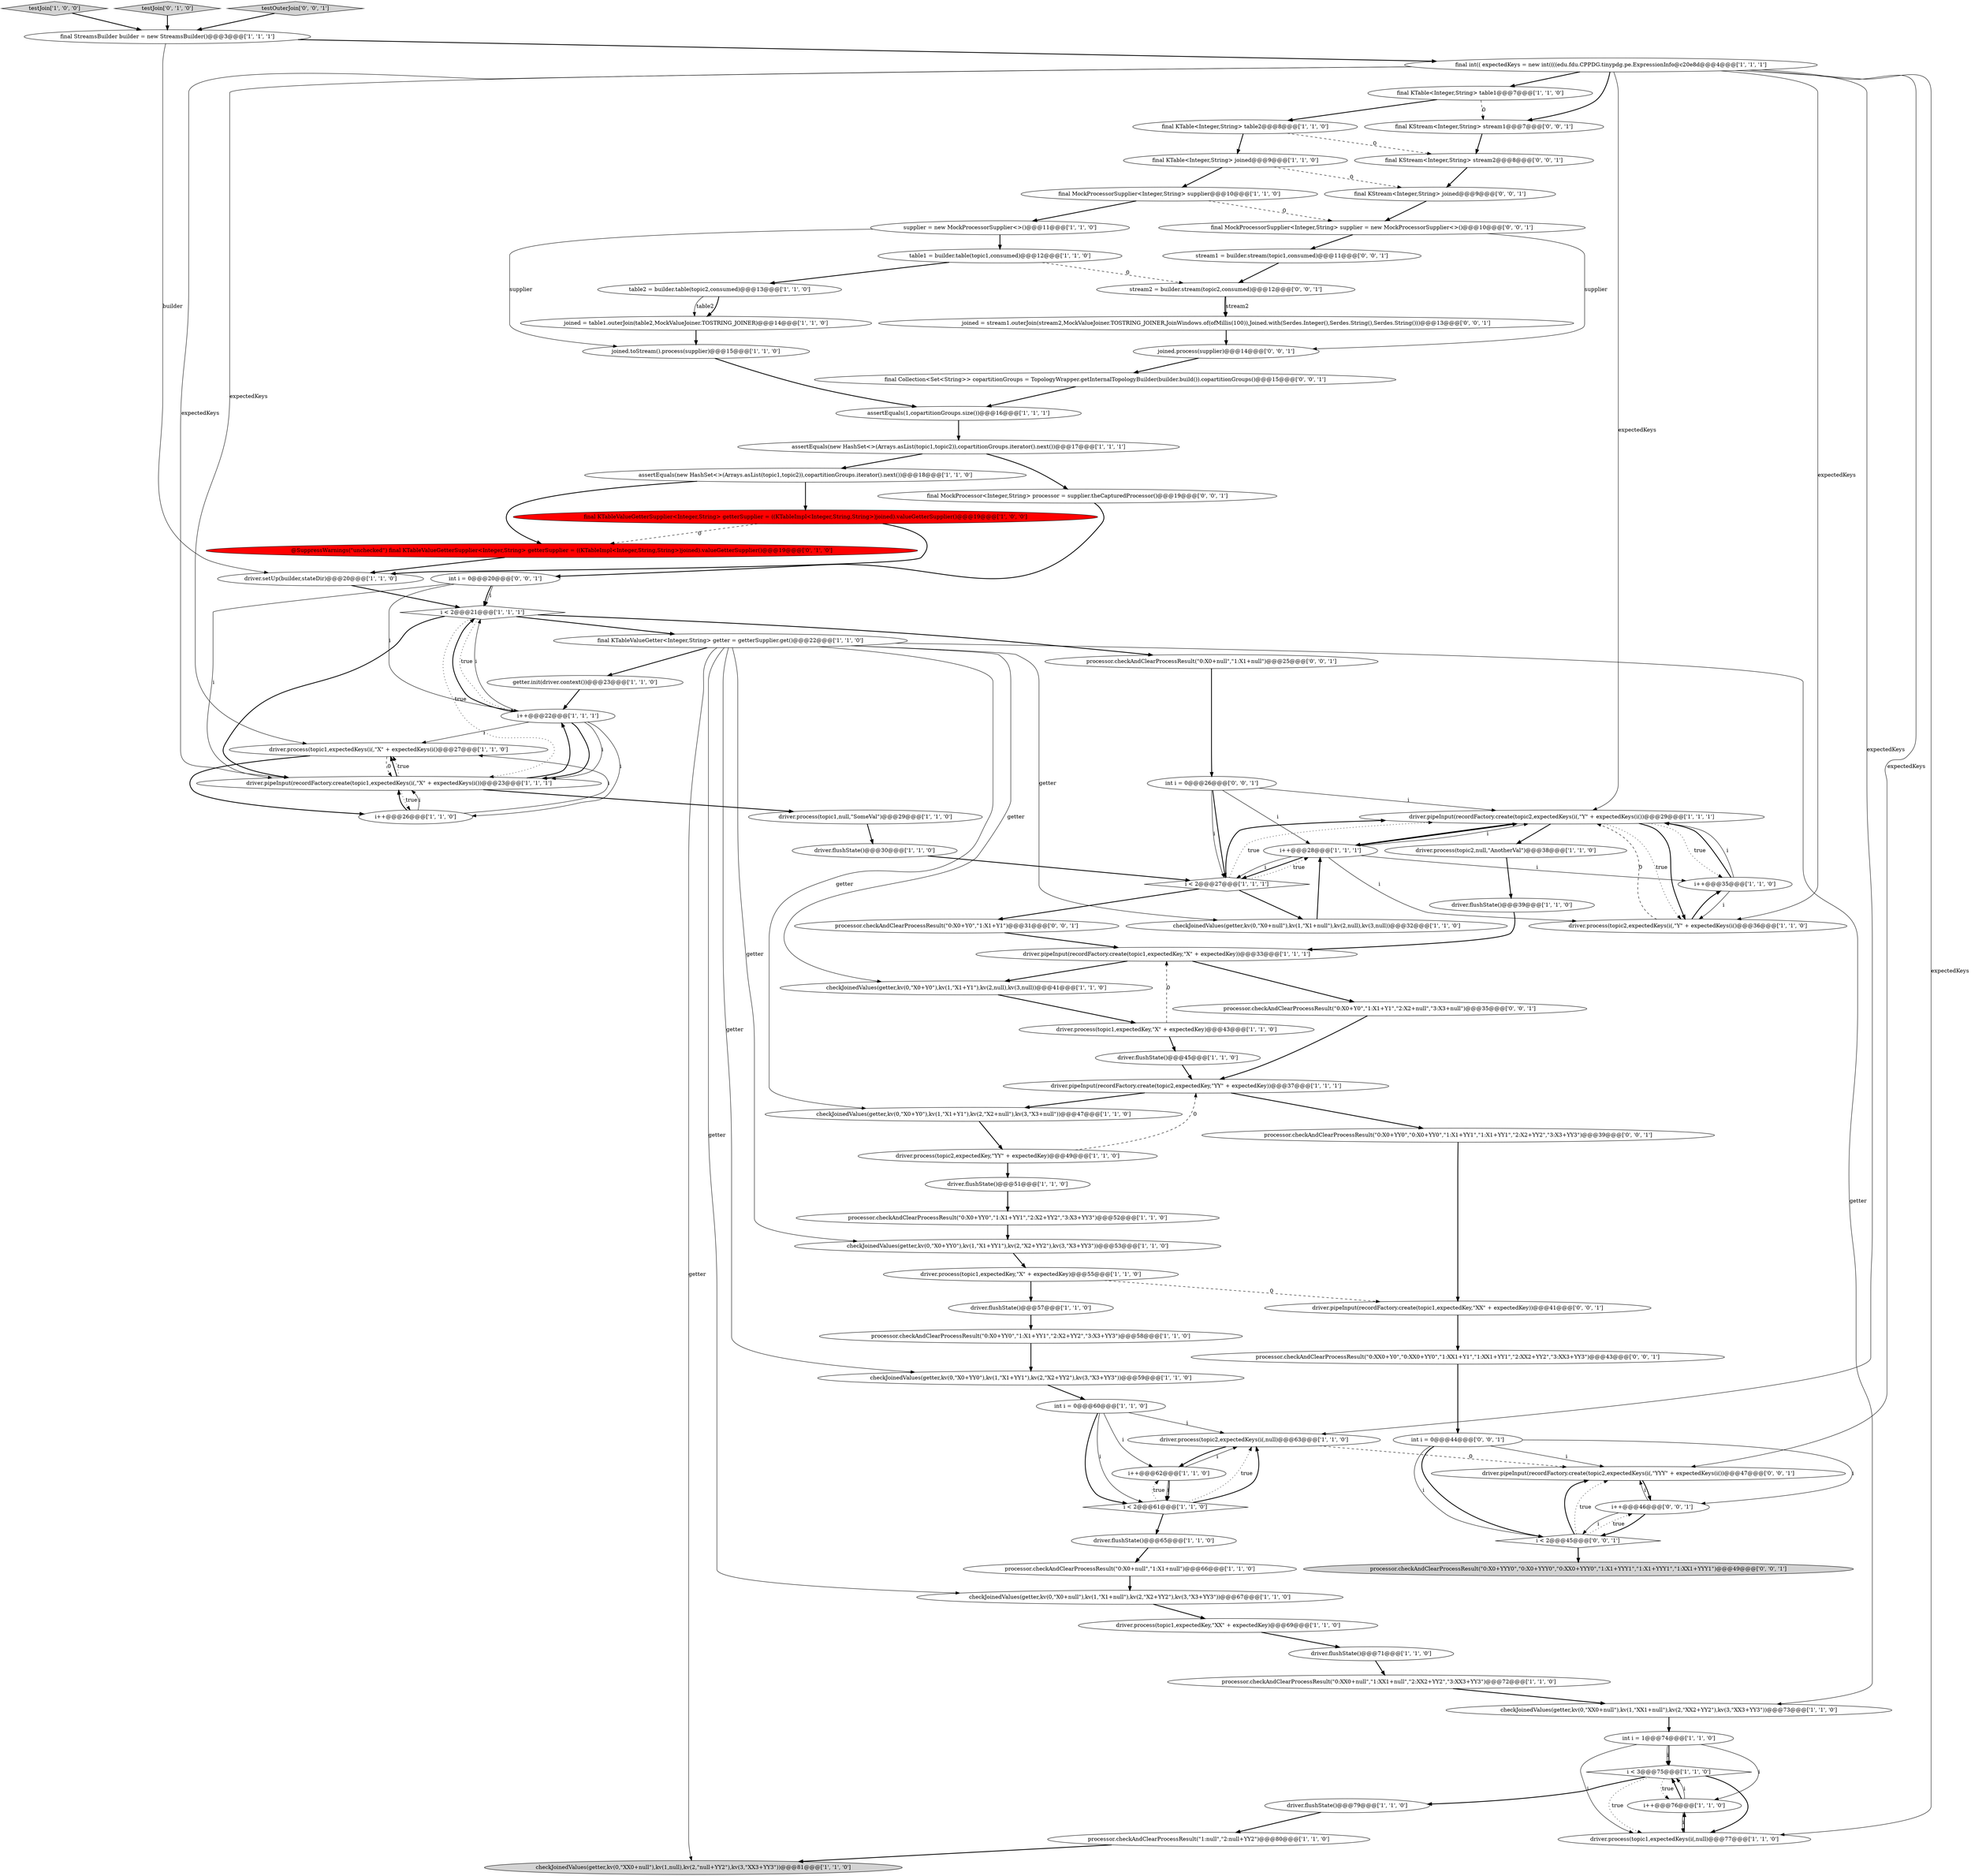 digraph {
26 [style = filled, label = "final StreamsBuilder builder = new StreamsBuilder()@@@3@@@['1', '1', '1']", fillcolor = white, shape = ellipse image = "AAA0AAABBB1BBB"];
91 [style = filled, label = "i++@@@46@@@['0', '0', '1']", fillcolor = white, shape = ellipse image = "AAA0AAABBB3BBB"];
86 [style = filled, label = "final KStream<Integer,String> stream1@@@7@@@['0', '0', '1']", fillcolor = white, shape = ellipse image = "AAA0AAABBB3BBB"];
67 [style = filled, label = "@SuppressWarnings(\"unchecked\") final KTableValueGetterSupplier<Integer,String> getterSupplier = ((KTableImpl<Integer,String,String>)joined).valueGetterSupplier()@@@19@@@['0', '1', '0']", fillcolor = red, shape = ellipse image = "AAA1AAABBB2BBB"];
72 [style = filled, label = "int i = 0@@@20@@@['0', '0', '1']", fillcolor = white, shape = ellipse image = "AAA0AAABBB3BBB"];
41 [style = filled, label = "driver.flushState()@@@30@@@['1', '1', '0']", fillcolor = white, shape = ellipse image = "AAA0AAABBB1BBB"];
90 [style = filled, label = "stream1 = builder.stream(topic1,consumed)@@@11@@@['0', '0', '1']", fillcolor = white, shape = ellipse image = "AAA0AAABBB3BBB"];
78 [style = filled, label = "int i = 0@@@26@@@['0', '0', '1']", fillcolor = white, shape = ellipse image = "AAA0AAABBB3BBB"];
37 [style = filled, label = "checkJoinedValues(getter,kv(0,\"X0+YY0\"),kv(1,\"X1+YY1\"),kv(2,\"X2+YY2\"),kv(3,\"X3+YY3\"))@@@59@@@['1', '1', '0']", fillcolor = white, shape = ellipse image = "AAA0AAABBB1BBB"];
30 [style = filled, label = "final int(( expectedKeys = new int((((edu.fdu.CPPDG.tinypdg.pe.ExpressionInfo@c20e8d@@@4@@@['1', '1', '1']", fillcolor = white, shape = ellipse image = "AAA0AAABBB1BBB"];
75 [style = filled, label = "i < 2@@@45@@@['0', '0', '1']", fillcolor = white, shape = diamond image = "AAA0AAABBB3BBB"];
2 [style = filled, label = "driver.pipeInput(recordFactory.create(topic2,expectedKeys(i(,\"Y\" + expectedKeys(i())@@@29@@@['1', '1', '1']", fillcolor = white, shape = ellipse image = "AAA0AAABBB1BBB"];
45 [style = filled, label = "i++@@@35@@@['1', '1', '0']", fillcolor = white, shape = ellipse image = "AAA0AAABBB1BBB"];
83 [style = filled, label = "processor.checkAndClearProcessResult(\"0:XX0+Y0\",\"0:XX0+YY0\",\"1:XX1+Y1\",\"1:XX1+YY1\",\"2:XX2+YY2\",\"3:XX3+YY3\")@@@43@@@['0', '0', '1']", fillcolor = white, shape = ellipse image = "AAA0AAABBB3BBB"];
43 [style = filled, label = "assertEquals(new HashSet<>(Arrays.asList(topic1,topic2)),copartitionGroups.iterator().next())@@@18@@@['1', '1', '0']", fillcolor = white, shape = ellipse image = "AAA0AAABBB1BBB"];
39 [style = filled, label = "checkJoinedValues(getter,kv(0,\"X0+null\"),kv(1,\"X1+null\"),kv(2,\"X2+YY2\"),kv(3,\"X3+YY3\"))@@@67@@@['1', '1', '0']", fillcolor = white, shape = ellipse image = "AAA0AAABBB1BBB"];
44 [style = filled, label = "driver.process(topic1,expectedKeys(i(,\"X\" + expectedKeys(i()@@@27@@@['1', '1', '0']", fillcolor = white, shape = ellipse image = "AAA0AAABBB1BBB"];
28 [style = filled, label = "final KTable<Integer,String> table1@@@7@@@['1', '1', '0']", fillcolor = white, shape = ellipse image = "AAA0AAABBB1BBB"];
49 [style = filled, label = "driver.flushState()@@@57@@@['1', '1', '0']", fillcolor = white, shape = ellipse image = "AAA0AAABBB1BBB"];
25 [style = filled, label = "driver.process(topic1,expectedKey,\"X\" + expectedKey)@@@43@@@['1', '1', '0']", fillcolor = white, shape = ellipse image = "AAA0AAABBB1BBB"];
81 [style = filled, label = "final KStream<Integer,String> joined@@@9@@@['0', '0', '1']", fillcolor = white, shape = ellipse image = "AAA0AAABBB3BBB"];
17 [style = filled, label = "final KTableValueGetterSupplier<Integer,String> getterSupplier = ((KTableImpl<Integer,String,String>)joined).valueGetterSupplier()@@@19@@@['1', '0', '0']", fillcolor = red, shape = ellipse image = "AAA1AAABBB1BBB"];
82 [style = filled, label = "processor.checkAndClearProcessResult(\"0:X0+null\",\"1:X1+null\")@@@25@@@['0', '0', '1']", fillcolor = white, shape = ellipse image = "AAA0AAABBB3BBB"];
21 [style = filled, label = "processor.checkAndClearProcessResult(\"0:X0+YY0\",\"1:X1+YY1\",\"2:X2+YY2\",\"3:X3+YY3\")@@@58@@@['1', '1', '0']", fillcolor = white, shape = ellipse image = "AAA0AAABBB1BBB"];
46 [style = filled, label = "driver.process(topic2,expectedKeys(i(,null)@@@63@@@['1', '1', '0']", fillcolor = white, shape = ellipse image = "AAA0AAABBB1BBB"];
48 [style = filled, label = "processor.checkAndClearProcessResult(\"0:XX0+null\",\"1:XX1+null\",\"2:XX2+YY2\",\"3:XX3+YY3\")@@@72@@@['1', '1', '0']", fillcolor = white, shape = ellipse image = "AAA0AAABBB1BBB"];
15 [style = filled, label = "final MockProcessorSupplier<Integer,String> supplier@@@10@@@['1', '1', '0']", fillcolor = white, shape = ellipse image = "AAA0AAABBB1BBB"];
71 [style = filled, label = "final MockProcessor<Integer,String> processor = supplier.theCapturedProcessor()@@@19@@@['0', '0', '1']", fillcolor = white, shape = ellipse image = "AAA0AAABBB3BBB"];
73 [style = filled, label = "final MockProcessorSupplier<Integer,String> supplier = new MockProcessorSupplier<>()@@@10@@@['0', '0', '1']", fillcolor = white, shape = ellipse image = "AAA0AAABBB3BBB"];
7 [style = filled, label = "processor.checkAndClearProcessResult(\"0:X0+YY0\",\"1:X1+YY1\",\"2:X2+YY2\",\"3:X3+YY3\")@@@52@@@['1', '1', '0']", fillcolor = white, shape = ellipse image = "AAA0AAABBB1BBB"];
13 [style = filled, label = "driver.flushState()@@@79@@@['1', '1', '0']", fillcolor = white, shape = ellipse image = "AAA0AAABBB1BBB"];
5 [style = filled, label = "driver.flushState()@@@71@@@['1', '1', '0']", fillcolor = white, shape = ellipse image = "AAA0AAABBB1BBB"];
35 [style = filled, label = "driver.process(topic1,expectedKey,\"XX\" + expectedKey)@@@69@@@['1', '1', '0']", fillcolor = white, shape = ellipse image = "AAA0AAABBB1BBB"];
10 [style = filled, label = "final KTableValueGetter<Integer,String> getter = getterSupplier.get()@@@22@@@['1', '1', '0']", fillcolor = white, shape = ellipse image = "AAA0AAABBB1BBB"];
31 [style = filled, label = "driver.flushState()@@@51@@@['1', '1', '0']", fillcolor = white, shape = ellipse image = "AAA0AAABBB1BBB"];
23 [style = filled, label = "driver.setUp(builder,stateDir)@@@20@@@['1', '1', '0']", fillcolor = white, shape = ellipse image = "AAA0AAABBB1BBB"];
54 [style = filled, label = "i < 3@@@75@@@['1', '1', '0']", fillcolor = white, shape = diamond image = "AAA0AAABBB1BBB"];
47 [style = filled, label = "driver.process(topic1,null,\"SomeVal\")@@@29@@@['1', '1', '0']", fillcolor = white, shape = ellipse image = "AAA0AAABBB1BBB"];
57 [style = filled, label = "checkJoinedValues(getter,kv(0,\"X0+Y0\"),kv(1,\"X1+Y1\"),kv(2,\"X2+null\"),kv(3,\"X3+null\"))@@@47@@@['1', '1', '0']", fillcolor = white, shape = ellipse image = "AAA0AAABBB1BBB"];
65 [style = filled, label = "int i = 0@@@60@@@['1', '1', '0']", fillcolor = white, shape = ellipse image = "AAA0AAABBB1BBB"];
18 [style = filled, label = "processor.checkAndClearProcessResult(\"1:null\",\"2:null+YY2\")@@@80@@@['1', '1', '0']", fillcolor = white, shape = ellipse image = "AAA0AAABBB1BBB"];
36 [style = filled, label = "joined = table1.outerJoin(table2,MockValueJoiner.TOSTRING_JOINER)@@@14@@@['1', '1', '0']", fillcolor = white, shape = ellipse image = "AAA0AAABBB1BBB"];
22 [style = filled, label = "supplier = new MockProcessorSupplier<>()@@@11@@@['1', '1', '0']", fillcolor = white, shape = ellipse image = "AAA0AAABBB1BBB"];
52 [style = filled, label = "testJoin['1', '0', '0']", fillcolor = lightgray, shape = diamond image = "AAA0AAABBB1BBB"];
66 [style = filled, label = "testJoin['0', '1', '0']", fillcolor = lightgray, shape = diamond image = "AAA0AAABBB2BBB"];
33 [style = filled, label = "driver.process(topic2,expectedKeys(i(,\"Y\" + expectedKeys(i()@@@36@@@['1', '1', '0']", fillcolor = white, shape = ellipse image = "AAA0AAABBB1BBB"];
80 [style = filled, label = "testOuterJoin['0', '0', '1']", fillcolor = lightgray, shape = diamond image = "AAA0AAABBB3BBB"];
8 [style = filled, label = "driver.pipeInput(recordFactory.create(topic2,expectedKey,\"YY\" + expectedKey))@@@37@@@['1', '1', '1']", fillcolor = white, shape = ellipse image = "AAA0AAABBB1BBB"];
14 [style = filled, label = "checkJoinedValues(getter,kv(0,\"XX0+null\"),kv(1,null),kv(2,\"null+YY2\"),kv(3,\"XX3+YY3\"))@@@81@@@['1', '1', '0']", fillcolor = lightgray, shape = ellipse image = "AAA0AAABBB1BBB"];
55 [style = filled, label = "final KTable<Integer,String> table2@@@8@@@['1', '1', '0']", fillcolor = white, shape = ellipse image = "AAA0AAABBB1BBB"];
1 [style = filled, label = "i < 2@@@27@@@['1', '1', '1']", fillcolor = white, shape = diamond image = "AAA0AAABBB1BBB"];
77 [style = filled, label = "stream2 = builder.stream(topic2,consumed)@@@12@@@['0', '0', '1']", fillcolor = white, shape = ellipse image = "AAA0AAABBB3BBB"];
29 [style = filled, label = "driver.pipeInput(recordFactory.create(topic1,expectedKeys(i(,\"X\" + expectedKeys(i())@@@23@@@['1', '1', '1']", fillcolor = white, shape = ellipse image = "AAA0AAABBB1BBB"];
38 [style = filled, label = "i < 2@@@61@@@['1', '1', '0']", fillcolor = white, shape = diamond image = "AAA0AAABBB1BBB"];
40 [style = filled, label = "assertEquals(1,copartitionGroups.size())@@@16@@@['1', '1', '1']", fillcolor = white, shape = ellipse image = "AAA0AAABBB1BBB"];
58 [style = filled, label = "driver.flushState()@@@65@@@['1', '1', '0']", fillcolor = white, shape = ellipse image = "AAA0AAABBB1BBB"];
11 [style = filled, label = "int i = 1@@@74@@@['1', '1', '0']", fillcolor = white, shape = ellipse image = "AAA0AAABBB1BBB"];
62 [style = filled, label = "i < 2@@@21@@@['1', '1', '1']", fillcolor = white, shape = diamond image = "AAA0AAABBB1BBB"];
32 [style = filled, label = "i++@@@26@@@['1', '1', '0']", fillcolor = white, shape = ellipse image = "AAA0AAABBB1BBB"];
79 [style = filled, label = "processor.checkAndClearProcessResult(\"0:X0+Y0\",\"1:X1+Y1\",\"2:X2+null\",\"3:X3+null\")@@@35@@@['0', '0', '1']", fillcolor = white, shape = ellipse image = "AAA0AAABBB3BBB"];
69 [style = filled, label = "final Collection<Set<String>> copartitionGroups = TopologyWrapper.getInternalTopologyBuilder(builder.build()).copartitionGroups()@@@15@@@['0', '0', '1']", fillcolor = white, shape = ellipse image = "AAA0AAABBB3BBB"];
76 [style = filled, label = "int i = 0@@@44@@@['0', '0', '1']", fillcolor = white, shape = ellipse image = "AAA0AAABBB3BBB"];
50 [style = filled, label = "i++@@@76@@@['1', '1', '0']", fillcolor = white, shape = ellipse image = "AAA0AAABBB1BBB"];
4 [style = filled, label = "final KTable<Integer,String> joined@@@9@@@['1', '1', '0']", fillcolor = white, shape = ellipse image = "AAA0AAABBB1BBB"];
27 [style = filled, label = "checkJoinedValues(getter,kv(0,\"X0+YY0\"),kv(1,\"X1+YY1\"),kv(2,\"X2+YY2\"),kv(3,\"X3+YY3\"))@@@53@@@['1', '1', '0']", fillcolor = white, shape = ellipse image = "AAA0AAABBB1BBB"];
42 [style = filled, label = "driver.process(topic1,expectedKeys(i(,null)@@@77@@@['1', '1', '0']", fillcolor = white, shape = ellipse image = "AAA0AAABBB1BBB"];
34 [style = filled, label = "table1 = builder.table(topic1,consumed)@@@12@@@['1', '1', '0']", fillcolor = white, shape = ellipse image = "AAA0AAABBB1BBB"];
64 [style = filled, label = "checkJoinedValues(getter,kv(0,\"X0+null\"),kv(1,\"X1+null\"),kv(2,null),kv(3,null))@@@32@@@['1', '1', '0']", fillcolor = white, shape = ellipse image = "AAA0AAABBB1BBB"];
6 [style = filled, label = "driver.flushState()@@@45@@@['1', '1', '0']", fillcolor = white, shape = ellipse image = "AAA0AAABBB1BBB"];
16 [style = filled, label = "table2 = builder.table(topic2,consumed)@@@13@@@['1', '1', '0']", fillcolor = white, shape = ellipse image = "AAA0AAABBB1BBB"];
87 [style = filled, label = "final KStream<Integer,String> stream2@@@8@@@['0', '0', '1']", fillcolor = white, shape = ellipse image = "AAA0AAABBB3BBB"];
3 [style = filled, label = "driver.process(topic2,expectedKey,\"YY\" + expectedKey)@@@49@@@['1', '1', '0']", fillcolor = white, shape = ellipse image = "AAA0AAABBB1BBB"];
19 [style = filled, label = "checkJoinedValues(getter,kv(0,\"X0+Y0\"),kv(1,\"X1+Y1\"),kv(2,null),kv(3,null))@@@41@@@['1', '1', '0']", fillcolor = white, shape = ellipse image = "AAA0AAABBB1BBB"];
12 [style = filled, label = "driver.flushState()@@@39@@@['1', '1', '0']", fillcolor = white, shape = ellipse image = "AAA0AAABBB1BBB"];
20 [style = filled, label = "getter.init(driver.context())@@@23@@@['1', '1', '0']", fillcolor = white, shape = ellipse image = "AAA0AAABBB1BBB"];
9 [style = filled, label = "driver.pipeInput(recordFactory.create(topic1,expectedKey,\"X\" + expectedKey))@@@33@@@['1', '1', '1']", fillcolor = white, shape = ellipse image = "AAA0AAABBB1BBB"];
56 [style = filled, label = "assertEquals(new HashSet<>(Arrays.asList(topic1,topic2)),copartitionGroups.iterator().next())@@@17@@@['1', '1', '1']", fillcolor = white, shape = ellipse image = "AAA0AAABBB1BBB"];
63 [style = filled, label = "i++@@@62@@@['1', '1', '0']", fillcolor = white, shape = ellipse image = "AAA0AAABBB1BBB"];
60 [style = filled, label = "i++@@@28@@@['1', '1', '1']", fillcolor = white, shape = ellipse image = "AAA0AAABBB1BBB"];
61 [style = filled, label = "i++@@@22@@@['1', '1', '1']", fillcolor = white, shape = ellipse image = "AAA0AAABBB1BBB"];
53 [style = filled, label = "checkJoinedValues(getter,kv(0,\"XX0+null\"),kv(1,\"XX1+null\"),kv(2,\"XX2+YY2\"),kv(3,\"XX3+YY3\"))@@@73@@@['1', '1', '0']", fillcolor = white, shape = ellipse image = "AAA0AAABBB1BBB"];
84 [style = filled, label = "processor.checkAndClearProcessResult(\"0:X0+YYY0\",\"0:X0+YYY0\",\"0:XX0+YYY0\",\"1:X1+YYY1\",\"1:X1+YYY1\",\"1:XX1+YYY1\")@@@49@@@['0', '0', '1']", fillcolor = lightgray, shape = ellipse image = "AAA0AAABBB3BBB"];
74 [style = filled, label = "processor.checkAndClearProcessResult(\"0:X0+Y0\",\"1:X1+Y1\")@@@31@@@['0', '0', '1']", fillcolor = white, shape = ellipse image = "AAA0AAABBB3BBB"];
51 [style = filled, label = "driver.process(topic2,null,\"AnotherVal\")@@@38@@@['1', '1', '0']", fillcolor = white, shape = ellipse image = "AAA0AAABBB1BBB"];
59 [style = filled, label = "processor.checkAndClearProcessResult(\"0:X0+null\",\"1:X1+null\")@@@66@@@['1', '1', '0']", fillcolor = white, shape = ellipse image = "AAA0AAABBB1BBB"];
88 [style = filled, label = "driver.pipeInput(recordFactory.create(topic2,expectedKeys(i(,\"YYY\" + expectedKeys(i())@@@47@@@['0', '0', '1']", fillcolor = white, shape = ellipse image = "AAA0AAABBB3BBB"];
89 [style = filled, label = "joined.process(supplier)@@@14@@@['0', '0', '1']", fillcolor = white, shape = ellipse image = "AAA0AAABBB3BBB"];
70 [style = filled, label = "driver.pipeInput(recordFactory.create(topic1,expectedKey,\"XX\" + expectedKey))@@@41@@@['0', '0', '1']", fillcolor = white, shape = ellipse image = "AAA0AAABBB3BBB"];
24 [style = filled, label = "driver.process(topic1,expectedKey,\"X\" + expectedKey)@@@55@@@['1', '1', '0']", fillcolor = white, shape = ellipse image = "AAA0AAABBB1BBB"];
85 [style = filled, label = "processor.checkAndClearProcessResult(\"0:X0+YY0\",\"0:X0+YY0\",\"1:X1+YY1\",\"1:X1+YY1\",\"2:X2+YY2\",\"3:X3+YY3\")@@@39@@@['0', '0', '1']", fillcolor = white, shape = ellipse image = "AAA0AAABBB3BBB"];
68 [style = filled, label = "joined = stream1.outerJoin(stream2,MockValueJoiner.TOSTRING_JOINER,JoinWindows.of(ofMillis(100)),Joined.with(Serdes.Integer(),Serdes.String(),Serdes.String()))@@@13@@@['0', '0', '1']", fillcolor = white, shape = ellipse image = "AAA0AAABBB3BBB"];
0 [style = filled, label = "joined.toStream().process(supplier)@@@15@@@['1', '1', '0']", fillcolor = white, shape = ellipse image = "AAA0AAABBB1BBB"];
79->8 [style = bold, label=""];
32->44 [style = solid, label="i"];
11->42 [style = solid, label="i"];
66->26 [style = bold, label=""];
2->51 [style = bold, label=""];
60->33 [style = solid, label="i"];
81->73 [style = bold, label=""];
46->88 [style = dashed, label="0"];
61->62 [style = solid, label="i"];
4->15 [style = bold, label=""];
50->42 [style = solid, label="i"];
53->11 [style = bold, label=""];
25->6 [style = bold, label=""];
12->9 [style = bold, label=""];
25->9 [style = dashed, label="0"];
30->88 [style = solid, label="expectedKeys"];
30->44 [style = solid, label="expectedKeys"];
78->1 [style = bold, label=""];
24->49 [style = bold, label=""];
36->0 [style = bold, label=""];
30->28 [style = bold, label=""];
65->46 [style = solid, label="i"];
77->68 [style = solid, label="stream2"];
10->37 [style = solid, label="getter"];
10->39 [style = solid, label="getter"];
29->44 [style = bold, label=""];
33->45 [style = bold, label=""];
58->59 [style = bold, label=""];
0->40 [style = bold, label=""];
74->9 [style = bold, label=""];
91->75 [style = bold, label=""];
63->38 [style = bold, label=""];
61->29 [style = solid, label="i"];
50->54 [style = bold, label=""];
64->60 [style = bold, label=""];
8->57 [style = bold, label=""];
63->46 [style = solid, label="i"];
28->55 [style = bold, label=""];
60->1 [style = bold, label=""];
76->75 [style = bold, label=""];
20->61 [style = bold, label=""];
78->60 [style = solid, label="i"];
56->43 [style = bold, label=""];
29->47 [style = bold, label=""];
23->62 [style = bold, label=""];
70->83 [style = bold, label=""];
73->90 [style = bold, label=""];
61->44 [style = solid, label="i"];
63->38 [style = solid, label="i"];
11->54 [style = solid, label="i"];
38->46 [style = dotted, label="true"];
65->63 [style = solid, label="i"];
90->77 [style = bold, label=""];
62->82 [style = bold, label=""];
30->33 [style = solid, label="expectedKeys"];
56->71 [style = bold, label=""];
62->29 [style = bold, label=""];
16->36 [style = solid, label="table2"];
91->88 [style = solid, label="i"];
62->61 [style = dotted, label="true"];
59->39 [style = bold, label=""];
50->54 [style = solid, label="i"];
33->2 [style = dashed, label="0"];
43->67 [style = bold, label=""];
26->23 [style = solid, label="builder"];
19->25 [style = bold, label=""];
22->0 [style = solid, label="supplier"];
35->5 [style = bold, label=""];
61->32 [style = solid, label="i"];
30->42 [style = solid, label="expectedKeys"];
46->63 [style = bold, label=""];
21->37 [style = bold, label=""];
30->46 [style = solid, label="expectedKeys"];
65->38 [style = bold, label=""];
72->62 [style = solid, label="i"];
39->35 [style = bold, label=""];
44->32 [style = bold, label=""];
44->29 [style = dashed, label="0"];
47->41 [style = bold, label=""];
2->33 [style = bold, label=""];
38->46 [style = bold, label=""];
28->86 [style = dashed, label="0"];
61->29 [style = bold, label=""];
10->27 [style = solid, label="getter"];
73->89 [style = solid, label="supplier"];
29->32 [style = dotted, label="true"];
13->18 [style = bold, label=""];
72->29 [style = solid, label="i"];
52->26 [style = bold, label=""];
1->60 [style = dotted, label="true"];
29->61 [style = bold, label=""];
1->74 [style = bold, label=""];
4->81 [style = dashed, label="0"];
16->36 [style = bold, label=""];
75->91 [style = dotted, label="true"];
60->2 [style = bold, label=""];
40->56 [style = bold, label=""];
51->12 [style = bold, label=""];
30->2 [style = solid, label="expectedKeys"];
15->73 [style = dashed, label="0"];
87->81 [style = bold, label=""];
80->26 [style = bold, label=""];
45->33 [style = solid, label="i"];
76->88 [style = solid, label="i"];
2->60 [style = bold, label=""];
45->2 [style = bold, label=""];
69->40 [style = bold, label=""];
10->64 [style = solid, label="getter"];
77->68 [style = bold, label=""];
17->23 [style = bold, label=""];
31->7 [style = bold, label=""];
37->65 [style = bold, label=""];
10->53 [style = solid, label="getter"];
30->29 [style = solid, label="expectedKeys"];
15->22 [style = bold, label=""];
54->42 [style = bold, label=""];
38->63 [style = dotted, label="true"];
71->72 [style = bold, label=""];
43->17 [style = bold, label=""];
82->78 [style = bold, label=""];
54->50 [style = dotted, label="true"];
62->29 [style = dotted, label="true"];
72->61 [style = solid, label="i"];
78->1 [style = solid, label="i"];
54->42 [style = dotted, label="true"];
34->16 [style = bold, label=""];
9->19 [style = bold, label=""];
83->76 [style = bold, label=""];
27->24 [style = bold, label=""];
1->2 [style = bold, label=""];
32->29 [style = solid, label="i"];
76->75 [style = solid, label="i"];
91->75 [style = solid, label="i"];
30->86 [style = bold, label=""];
10->19 [style = solid, label="getter"];
11->54 [style = bold, label=""];
61->62 [style = bold, label=""];
76->91 [style = solid, label="i"];
67->23 [style = bold, label=""];
72->62 [style = bold, label=""];
78->2 [style = solid, label="i"];
10->20 [style = bold, label=""];
42->50 [style = bold, label=""];
60->45 [style = solid, label="i"];
89->69 [style = bold, label=""];
3->31 [style = bold, label=""];
38->58 [style = bold, label=""];
75->84 [style = bold, label=""];
55->87 [style = dashed, label="0"];
24->70 [style = dashed, label="0"];
29->44 [style = dotted, label="true"];
85->70 [style = bold, label=""];
2->45 [style = dotted, label="true"];
62->10 [style = bold, label=""];
8->85 [style = bold, label=""];
48->53 [style = bold, label=""];
41->1 [style = bold, label=""];
45->2 [style = solid, label="i"];
49->21 [style = bold, label=""];
17->67 [style = dashed, label="0"];
26->30 [style = bold, label=""];
86->87 [style = bold, label=""];
32->29 [style = bold, label=""];
10->57 [style = solid, label="getter"];
65->38 [style = solid, label="i"];
75->88 [style = bold, label=""];
55->4 [style = bold, label=""];
54->13 [style = bold, label=""];
2->33 [style = dotted, label="true"];
68->89 [style = bold, label=""];
34->77 [style = dashed, label="0"];
22->34 [style = bold, label=""];
60->2 [style = solid, label="i"];
6->8 [style = bold, label=""];
88->91 [style = bold, label=""];
7->27 [style = bold, label=""];
5->48 [style = bold, label=""];
9->79 [style = bold, label=""];
75->88 [style = dotted, label="true"];
3->8 [style = dashed, label="0"];
57->3 [style = bold, label=""];
1->2 [style = dotted, label="true"];
11->50 [style = solid, label="i"];
18->14 [style = bold, label=""];
1->64 [style = bold, label=""];
10->14 [style = solid, label="getter"];
60->1 [style = solid, label="i"];
}
